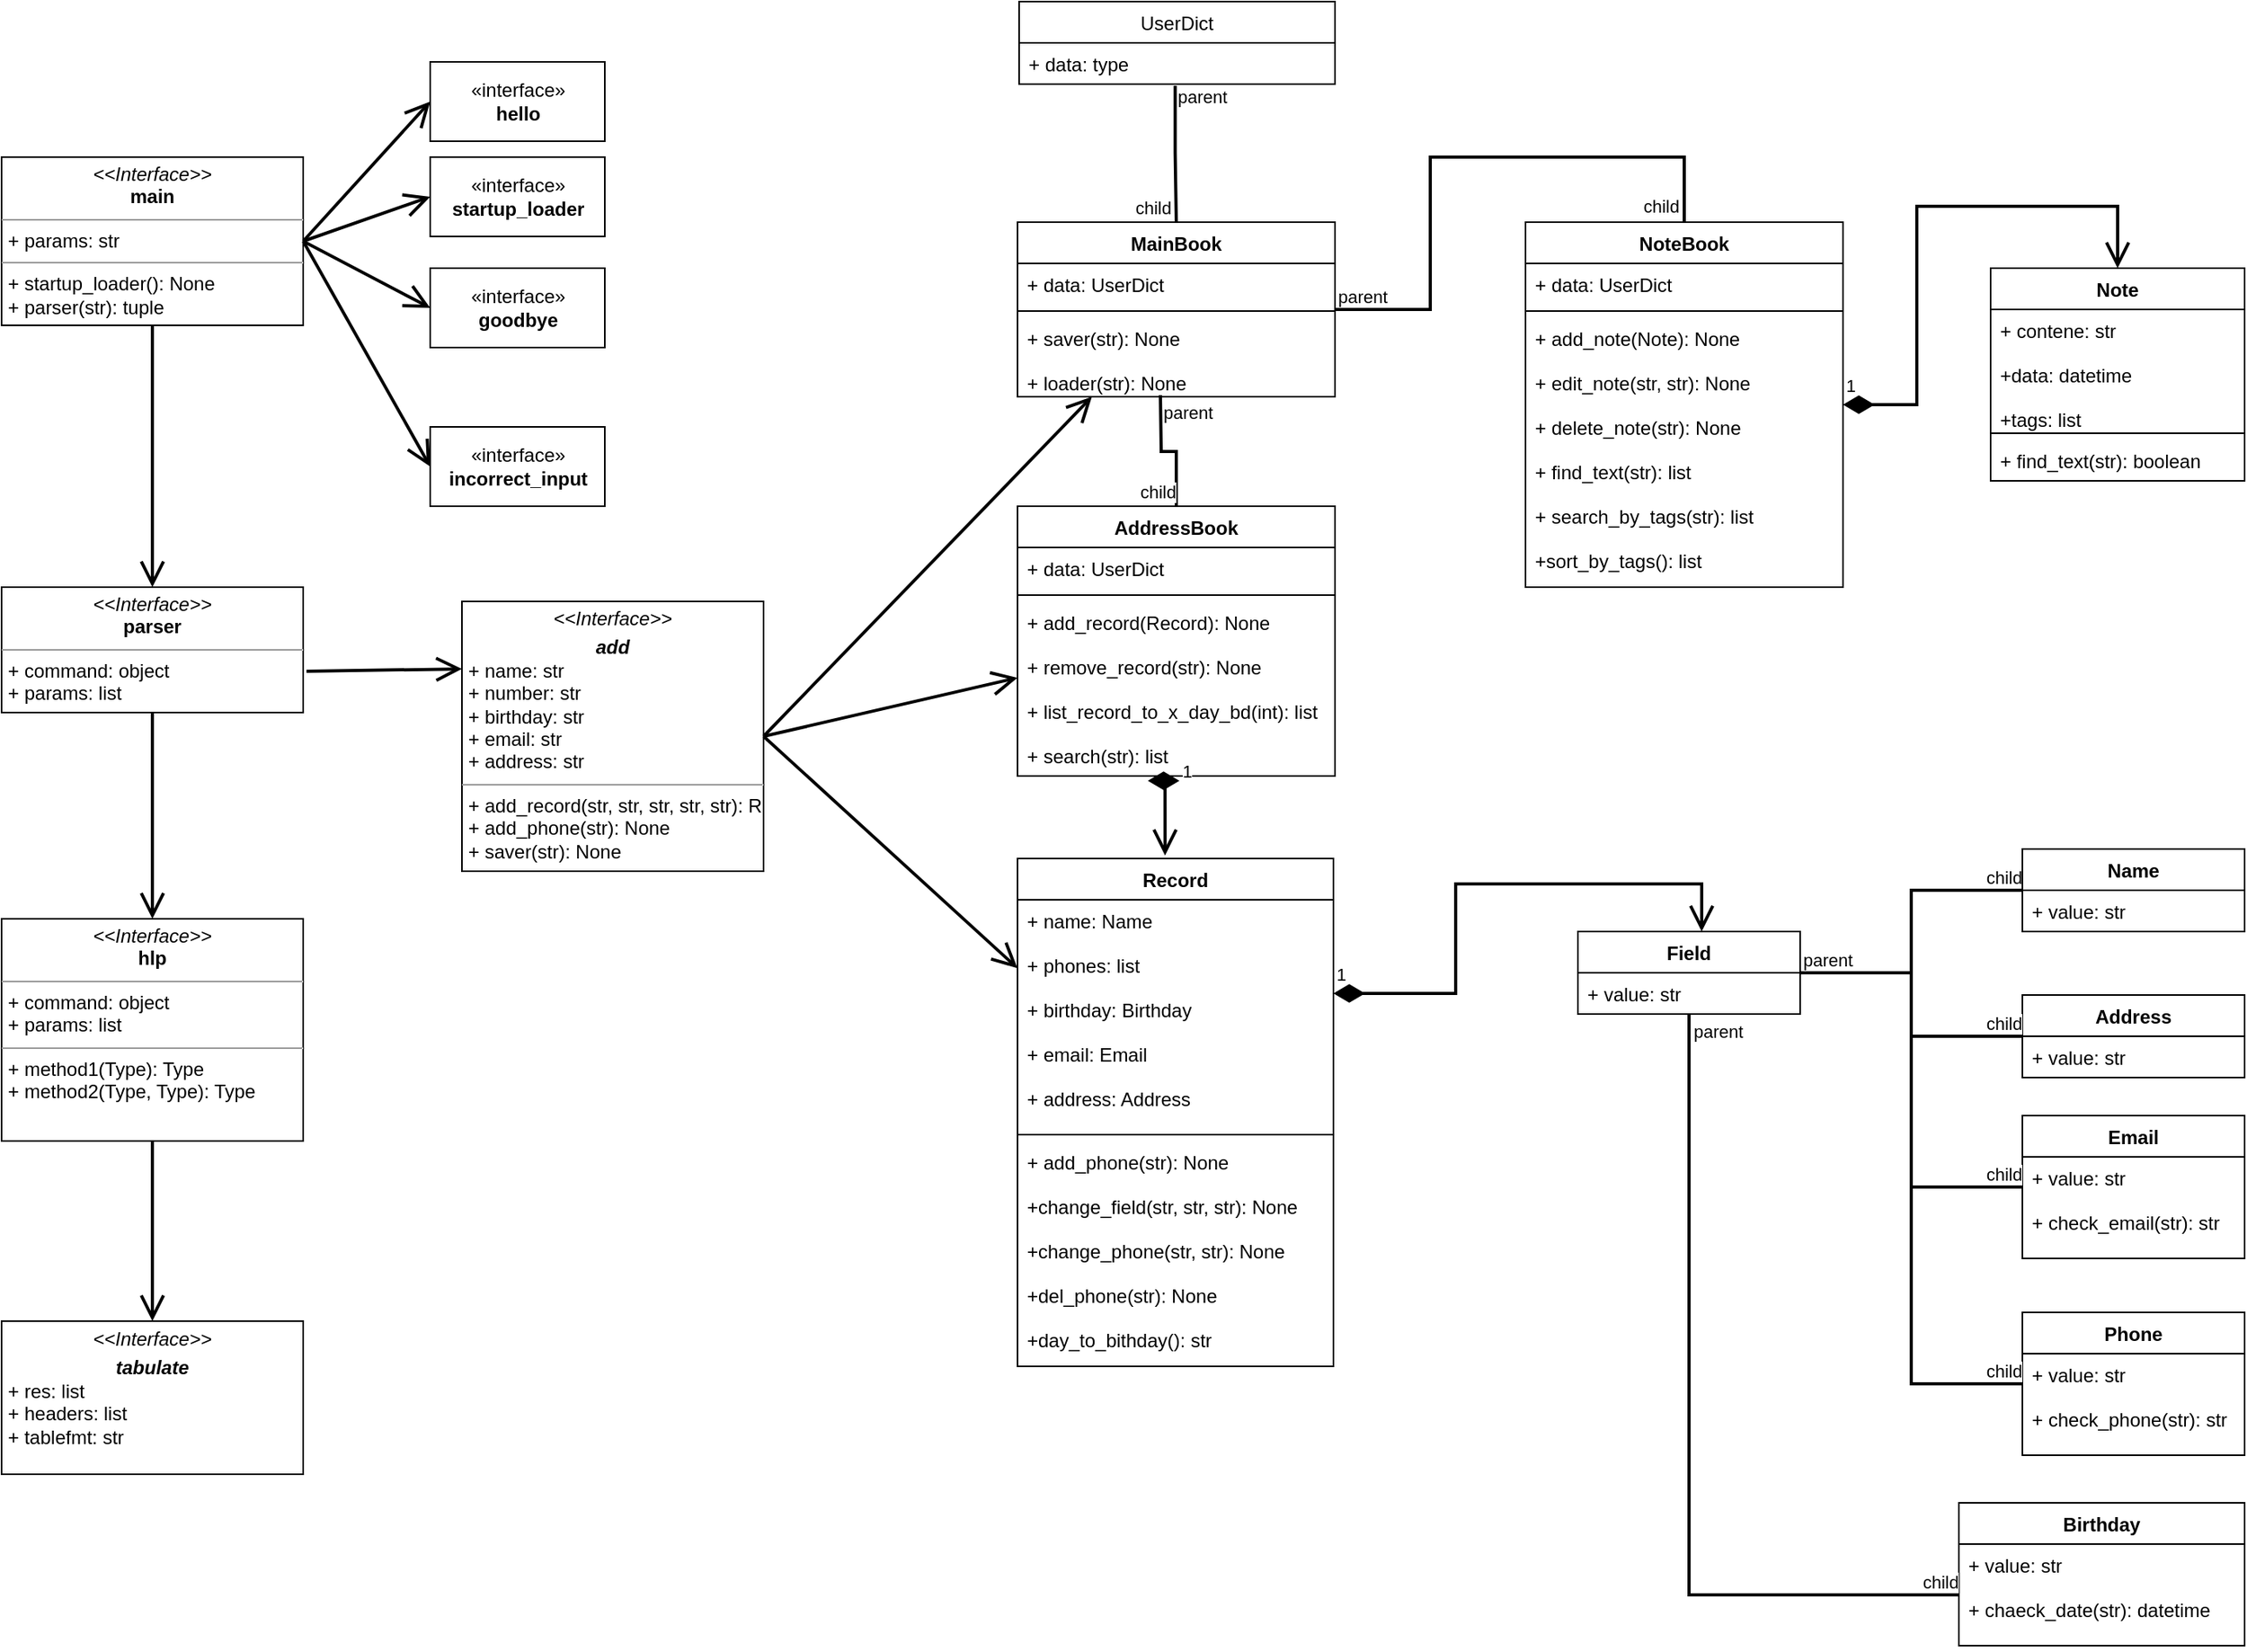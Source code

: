 <mxfile version="20.8.3" type="github">
  <diagram name="Page-1" id="c4acf3e9-155e-7222-9cf6-157b1a14988f">
    <mxGraphModel dx="987" dy="1135" grid="1" gridSize="10" guides="1" tooltips="1" connect="1" arrows="1" fold="1" page="1" pageScale="1" pageWidth="850" pageHeight="1100" background="none" math="0" shadow="0">
      <root>
        <mxCell id="0" />
        <mxCell id="1" parent="0" />
        <mxCell id="J_gRxVzlhQodG9-CdOTS-16" value="AddressBook" style="swimlane;fontStyle=1;align=center;verticalAlign=top;childLayout=stackLayout;horizontal=1;startSize=26;horizontalStack=0;resizeParent=1;resizeParentMax=0;resizeLast=0;collapsible=1;marginBottom=0;" vertex="1" parent="1">
          <mxGeometry x="880" y="420" width="200" height="170" as="geometry" />
        </mxCell>
        <mxCell id="J_gRxVzlhQodG9-CdOTS-17" value="+ data: UserDict" style="text;strokeColor=none;fillColor=none;align=left;verticalAlign=top;spacingLeft=4;spacingRight=4;overflow=hidden;rotatable=0;points=[[0,0.5],[1,0.5]];portConstraint=eastwest;" vertex="1" parent="J_gRxVzlhQodG9-CdOTS-16">
          <mxGeometry y="26" width="200" height="26" as="geometry" />
        </mxCell>
        <mxCell id="J_gRxVzlhQodG9-CdOTS-18" value="" style="line;strokeWidth=1;fillColor=none;align=left;verticalAlign=middle;spacingTop=-1;spacingLeft=3;spacingRight=3;rotatable=0;labelPosition=right;points=[];portConstraint=eastwest;strokeColor=inherit;" vertex="1" parent="J_gRxVzlhQodG9-CdOTS-16">
          <mxGeometry y="52" width="200" height="8" as="geometry" />
        </mxCell>
        <mxCell id="J_gRxVzlhQodG9-CdOTS-19" value="+ add_record(Record): None&#xa;&#xa;+ remove_record(str): None&#xa;&#xa;+ list_record_to_x_day_bd(int): list&#xa;&#xa;+ search(str): list" style="text;strokeColor=none;fillColor=none;align=left;verticalAlign=top;spacingLeft=4;spacingRight=4;overflow=hidden;rotatable=0;points=[[0,0.5],[1,0.5]];portConstraint=eastwest;" vertex="1" parent="J_gRxVzlhQodG9-CdOTS-16">
          <mxGeometry y="60" width="200" height="110" as="geometry" />
        </mxCell>
        <mxCell id="J_gRxVzlhQodG9-CdOTS-20" value="MainBook" style="swimlane;fontStyle=1;align=center;verticalAlign=top;childLayout=stackLayout;horizontal=1;startSize=26;horizontalStack=0;resizeParent=1;resizeParentMax=0;resizeLast=0;collapsible=1;marginBottom=0;" vertex="1" parent="1">
          <mxGeometry x="880" y="241" width="200" height="110" as="geometry" />
        </mxCell>
        <mxCell id="J_gRxVzlhQodG9-CdOTS-21" value="+ data: UserDict" style="text;strokeColor=none;fillColor=none;align=left;verticalAlign=top;spacingLeft=4;spacingRight=4;overflow=hidden;rotatable=0;points=[[0,0.5],[1,0.5]];portConstraint=eastwest;" vertex="1" parent="J_gRxVzlhQodG9-CdOTS-20">
          <mxGeometry y="26" width="200" height="26" as="geometry" />
        </mxCell>
        <mxCell id="J_gRxVzlhQodG9-CdOTS-22" value="" style="line;strokeWidth=1;fillColor=none;align=left;verticalAlign=middle;spacingTop=-1;spacingLeft=3;spacingRight=3;rotatable=0;labelPosition=right;points=[];portConstraint=eastwest;strokeColor=inherit;" vertex="1" parent="J_gRxVzlhQodG9-CdOTS-20">
          <mxGeometry y="52" width="200" height="8" as="geometry" />
        </mxCell>
        <mxCell id="J_gRxVzlhQodG9-CdOTS-23" value="+ saver(str): None&#xa;&#xa;+ loader(str): None" style="text;strokeColor=none;fillColor=none;align=left;verticalAlign=top;spacingLeft=4;spacingRight=4;overflow=hidden;rotatable=0;points=[[0,0.5],[1,0.5]];portConstraint=eastwest;" vertex="1" parent="J_gRxVzlhQodG9-CdOTS-20">
          <mxGeometry y="60" width="200" height="50" as="geometry" />
        </mxCell>
        <mxCell id="J_gRxVzlhQodG9-CdOTS-90" value="" style="endArrow=none;html=1;edgeStyle=orthogonalEdgeStyle;rounded=0;strokeWidth=2;" edge="1" parent="J_gRxVzlhQodG9-CdOTS-20" target="J_gRxVzlhQodG9-CdOTS-16">
          <mxGeometry relative="1" as="geometry">
            <mxPoint x="90" y="109" as="sourcePoint" />
            <mxPoint x="250" y="109" as="targetPoint" />
          </mxGeometry>
        </mxCell>
        <mxCell id="J_gRxVzlhQodG9-CdOTS-91" value="parent" style="edgeLabel;resizable=0;html=1;align=left;verticalAlign=bottom;strokeColor=default;" connectable="0" vertex="1" parent="J_gRxVzlhQodG9-CdOTS-90">
          <mxGeometry x="-1" relative="1" as="geometry">
            <mxPoint y="19" as="offset" />
          </mxGeometry>
        </mxCell>
        <mxCell id="J_gRxVzlhQodG9-CdOTS-92" value="child" style="edgeLabel;resizable=0;html=1;align=right;verticalAlign=bottom;strokeColor=default;" connectable="0" vertex="1" parent="J_gRxVzlhQodG9-CdOTS-90">
          <mxGeometry x="1" relative="1" as="geometry" />
        </mxCell>
        <mxCell id="J_gRxVzlhQodG9-CdOTS-24" value="UserDict" style="swimlane;fontStyle=0;childLayout=stackLayout;horizontal=1;startSize=26;fillColor=none;horizontalStack=0;resizeParent=1;resizeParentMax=0;resizeLast=0;collapsible=1;marginBottom=0;" vertex="1" parent="1">
          <mxGeometry x="881" y="102" width="199" height="52" as="geometry" />
        </mxCell>
        <mxCell id="J_gRxVzlhQodG9-CdOTS-25" value="+ data: type" style="text;strokeColor=none;fillColor=none;align=left;verticalAlign=top;spacingLeft=4;spacingRight=4;overflow=hidden;rotatable=0;points=[[0,0.5],[1,0.5]];portConstraint=eastwest;" vertex="1" parent="J_gRxVzlhQodG9-CdOTS-24">
          <mxGeometry y="26" width="199" height="26" as="geometry" />
        </mxCell>
        <mxCell id="J_gRxVzlhQodG9-CdOTS-31" value="" style="endArrow=none;html=1;edgeStyle=orthogonalEdgeStyle;rounded=0;strokeWidth=2;exitX=0.494;exitY=1.038;exitDx=0;exitDy=0;exitPerimeter=0;" edge="1" parent="1" source="J_gRxVzlhQodG9-CdOTS-25" target="J_gRxVzlhQodG9-CdOTS-20">
          <mxGeometry relative="1" as="geometry">
            <mxPoint x="890" y="200" as="sourcePoint" />
            <mxPoint x="1050" y="200" as="targetPoint" />
          </mxGeometry>
        </mxCell>
        <mxCell id="J_gRxVzlhQodG9-CdOTS-32" value="parent" style="edgeLabel;resizable=0;html=1;align=left;verticalAlign=bottom;" connectable="0" vertex="1" parent="J_gRxVzlhQodG9-CdOTS-31">
          <mxGeometry x="-1" relative="1" as="geometry">
            <mxPoint y="16" as="offset" />
          </mxGeometry>
        </mxCell>
        <mxCell id="J_gRxVzlhQodG9-CdOTS-33" value="child" style="edgeLabel;resizable=0;html=1;align=right;verticalAlign=bottom;" connectable="0" vertex="1" parent="J_gRxVzlhQodG9-CdOTS-31">
          <mxGeometry x="1" relative="1" as="geometry">
            <mxPoint x="-3" as="offset" />
          </mxGeometry>
        </mxCell>
        <mxCell id="J_gRxVzlhQodG9-CdOTS-35" value="Field" style="swimlane;fontStyle=1;childLayout=stackLayout;horizontal=1;startSize=26;fillColor=none;horizontalStack=0;resizeParent=1;resizeParentMax=0;resizeLast=0;collapsible=1;marginBottom=0;strokeColor=default;" vertex="1" parent="1">
          <mxGeometry x="1233" y="688" width="140" height="52" as="geometry" />
        </mxCell>
        <mxCell id="J_gRxVzlhQodG9-CdOTS-36" value="+ value: str" style="text;strokeColor=none;fillColor=none;align=left;verticalAlign=top;spacingLeft=4;spacingRight=4;overflow=hidden;rotatable=0;points=[[0,0.5],[1,0.5]];portConstraint=eastwest;" vertex="1" parent="J_gRxVzlhQodG9-CdOTS-35">
          <mxGeometry y="26" width="140" height="26" as="geometry" />
        </mxCell>
        <mxCell id="J_gRxVzlhQodG9-CdOTS-39" value="Record" style="swimlane;fontStyle=1;align=center;verticalAlign=top;childLayout=stackLayout;horizontal=1;startSize=26;horizontalStack=0;resizeParent=1;resizeParentMax=0;resizeLast=0;collapsible=1;marginBottom=0;strokeColor=default;" vertex="1" parent="1">
          <mxGeometry x="880" y="642" width="199" height="320" as="geometry" />
        </mxCell>
        <mxCell id="J_gRxVzlhQodG9-CdOTS-40" value="+ name: Name&#xa;&#xa;+ phones: list&#xa;&#xa;+ birthday: Birthday&#xa;&#xa;+ email: Email&#xa;&#xa;+ address: Address" style="text;strokeColor=none;fillColor=none;align=left;verticalAlign=top;spacingLeft=4;spacingRight=4;overflow=hidden;rotatable=0;points=[[0,0.5],[1,0.5]];portConstraint=eastwest;" vertex="1" parent="J_gRxVzlhQodG9-CdOTS-39">
          <mxGeometry y="26" width="199" height="144" as="geometry" />
        </mxCell>
        <mxCell id="J_gRxVzlhQodG9-CdOTS-41" value="" style="line;strokeWidth=1;fillColor=none;align=left;verticalAlign=middle;spacingTop=-1;spacingLeft=3;spacingRight=3;rotatable=0;labelPosition=right;points=[];portConstraint=eastwest;strokeColor=inherit;" vertex="1" parent="J_gRxVzlhQodG9-CdOTS-39">
          <mxGeometry y="170" width="199" height="8" as="geometry" />
        </mxCell>
        <mxCell id="J_gRxVzlhQodG9-CdOTS-42" value="+ add_phone(str): None&#xa;&#xa;+change_field(str, str, str): None&#xa;&#xa;+change_phone(str, str): None&#xa;&#xa;+del_phone(str): None&#xa;&#xa;+day_to_bithday(): str" style="text;strokeColor=none;fillColor=none;align=left;verticalAlign=top;spacingLeft=4;spacingRight=4;overflow=hidden;rotatable=0;points=[[0,0.5],[1,0.5]];portConstraint=eastwest;" vertex="1" parent="J_gRxVzlhQodG9-CdOTS-39">
          <mxGeometry y="178" width="199" height="142" as="geometry" />
        </mxCell>
        <mxCell id="J_gRxVzlhQodG9-CdOTS-47" value="Phone" style="swimlane;fontStyle=1;childLayout=stackLayout;horizontal=1;startSize=26;fillColor=none;horizontalStack=0;resizeParent=1;resizeParentMax=0;resizeLast=0;collapsible=1;marginBottom=0;strokeColor=default;" vertex="1" parent="1">
          <mxGeometry x="1513" y="928" width="140" height="90" as="geometry" />
        </mxCell>
        <mxCell id="J_gRxVzlhQodG9-CdOTS-48" value="+ value: str&#xa;&#xa;+ check_phone(str): str" style="text;strokeColor=none;fillColor=none;align=left;verticalAlign=top;spacingLeft=4;spacingRight=4;overflow=hidden;rotatable=0;points=[[0,0.5],[1,0.5]];portConstraint=eastwest;" vertex="1" parent="J_gRxVzlhQodG9-CdOTS-47">
          <mxGeometry y="26" width="140" height="64" as="geometry" />
        </mxCell>
        <mxCell id="J_gRxVzlhQodG9-CdOTS-49" value="Birthday" style="swimlane;fontStyle=1;childLayout=stackLayout;horizontal=1;startSize=26;fillColor=none;horizontalStack=0;resizeParent=1;resizeParentMax=0;resizeLast=0;collapsible=1;marginBottom=0;strokeColor=default;" vertex="1" parent="1">
          <mxGeometry x="1473" y="1048" width="180" height="90" as="geometry" />
        </mxCell>
        <mxCell id="J_gRxVzlhQodG9-CdOTS-50" value="+ value: str&#xa;&#xa;+ chaeck_date(str): datetime" style="text;strokeColor=none;fillColor=none;align=left;verticalAlign=top;spacingLeft=4;spacingRight=4;overflow=hidden;rotatable=0;points=[[0,0.5],[1,0.5]];portConstraint=eastwest;" vertex="1" parent="J_gRxVzlhQodG9-CdOTS-49">
          <mxGeometry y="26" width="180" height="64" as="geometry" />
        </mxCell>
        <mxCell id="J_gRxVzlhQodG9-CdOTS-51" value="Email" style="swimlane;fontStyle=1;childLayout=stackLayout;horizontal=1;startSize=26;fillColor=none;horizontalStack=0;resizeParent=1;resizeParentMax=0;resizeLast=0;collapsible=1;marginBottom=0;strokeColor=default;" vertex="1" parent="1">
          <mxGeometry x="1513" y="804" width="140" height="90" as="geometry" />
        </mxCell>
        <mxCell id="J_gRxVzlhQodG9-CdOTS-52" value="+ value: str&#xa;&#xa;+ check_email(str): str" style="text;strokeColor=none;fillColor=none;align=left;verticalAlign=top;spacingLeft=4;spacingRight=4;overflow=hidden;rotatable=0;points=[[0,0.5],[1,0.5]];portConstraint=eastwest;" vertex="1" parent="J_gRxVzlhQodG9-CdOTS-51">
          <mxGeometry y="26" width="140" height="64" as="geometry" />
        </mxCell>
        <mxCell id="J_gRxVzlhQodG9-CdOTS-53" value="" style="endArrow=none;html=1;edgeStyle=orthogonalEdgeStyle;rounded=0;strokeWidth=2;" edge="1" parent="1" source="J_gRxVzlhQodG9-CdOTS-35" target="J_gRxVzlhQodG9-CdOTS-57">
          <mxGeometry relative="1" as="geometry">
            <mxPoint x="1303" y="598" as="sourcePoint" />
            <mxPoint x="1494" y="714" as="targetPoint" />
          </mxGeometry>
        </mxCell>
        <mxCell id="J_gRxVzlhQodG9-CdOTS-54" value="parent" style="edgeLabel;resizable=0;html=1;align=left;verticalAlign=bottom;strokeColor=default;" connectable="0" vertex="1" parent="J_gRxVzlhQodG9-CdOTS-53">
          <mxGeometry x="-1" relative="1" as="geometry" />
        </mxCell>
        <mxCell id="J_gRxVzlhQodG9-CdOTS-55" value="child" style="edgeLabel;resizable=0;html=1;align=right;verticalAlign=bottom;strokeColor=default;" connectable="0" vertex="1" parent="J_gRxVzlhQodG9-CdOTS-53">
          <mxGeometry x="1" relative="1" as="geometry" />
        </mxCell>
        <mxCell id="J_gRxVzlhQodG9-CdOTS-57" value="Name" style="swimlane;fontStyle=1;childLayout=stackLayout;horizontal=1;startSize=26;fillColor=none;horizontalStack=0;resizeParent=1;resizeParentMax=0;resizeLast=0;collapsible=1;marginBottom=0;strokeColor=default;" vertex="1" parent="1">
          <mxGeometry x="1513" y="636" width="140" height="52" as="geometry" />
        </mxCell>
        <mxCell id="J_gRxVzlhQodG9-CdOTS-58" value="+ value: str" style="text;strokeColor=none;fillColor=none;align=left;verticalAlign=top;spacingLeft=4;spacingRight=4;overflow=hidden;rotatable=0;points=[[0,0.5],[1,0.5]];portConstraint=eastwest;" vertex="1" parent="J_gRxVzlhQodG9-CdOTS-57">
          <mxGeometry y="26" width="140" height="26" as="geometry" />
        </mxCell>
        <mxCell id="J_gRxVzlhQodG9-CdOTS-59" value="Address" style="swimlane;fontStyle=1;childLayout=stackLayout;horizontal=1;startSize=26;fillColor=none;horizontalStack=0;resizeParent=1;resizeParentMax=0;resizeLast=0;collapsible=1;marginBottom=0;strokeColor=default;" vertex="1" parent="1">
          <mxGeometry x="1513" y="728" width="140" height="52" as="geometry" />
        </mxCell>
        <mxCell id="J_gRxVzlhQodG9-CdOTS-60" value="+ value: str" style="text;strokeColor=none;fillColor=none;align=left;verticalAlign=top;spacingLeft=4;spacingRight=4;overflow=hidden;rotatable=0;points=[[0,0.5],[1,0.5]];portConstraint=eastwest;" vertex="1" parent="J_gRxVzlhQodG9-CdOTS-59">
          <mxGeometry y="26" width="140" height="26" as="geometry" />
        </mxCell>
        <mxCell id="J_gRxVzlhQodG9-CdOTS-61" value="" style="endArrow=none;html=1;edgeStyle=orthogonalEdgeStyle;rounded=0;strokeWidth=2;" edge="1" parent="1" source="J_gRxVzlhQodG9-CdOTS-35" target="J_gRxVzlhQodG9-CdOTS-59">
          <mxGeometry relative="1" as="geometry">
            <mxPoint x="1303" y="808" as="sourcePoint" />
            <mxPoint x="1463" y="808" as="targetPoint" />
          </mxGeometry>
        </mxCell>
        <mxCell id="J_gRxVzlhQodG9-CdOTS-62" value="parent" style="edgeLabel;resizable=0;html=1;align=left;verticalAlign=bottom;strokeColor=default;" connectable="0" vertex="1" parent="J_gRxVzlhQodG9-CdOTS-61">
          <mxGeometry x="-1" relative="1" as="geometry" />
        </mxCell>
        <mxCell id="J_gRxVzlhQodG9-CdOTS-63" value="child" style="edgeLabel;resizable=0;html=1;align=right;verticalAlign=bottom;strokeColor=default;" connectable="0" vertex="1" parent="J_gRxVzlhQodG9-CdOTS-61">
          <mxGeometry x="1" relative="1" as="geometry" />
        </mxCell>
        <mxCell id="J_gRxVzlhQodG9-CdOTS-64" value="" style="endArrow=none;html=1;edgeStyle=orthogonalEdgeStyle;rounded=0;strokeWidth=2;" edge="1" parent="1" source="J_gRxVzlhQodG9-CdOTS-35" target="J_gRxVzlhQodG9-CdOTS-51">
          <mxGeometry relative="1" as="geometry">
            <mxPoint x="1333" y="828" as="sourcePoint" />
            <mxPoint x="1453" y="838" as="targetPoint" />
            <Array as="points">
              <mxPoint x="1443" y="714" />
              <mxPoint x="1443" y="849" />
            </Array>
          </mxGeometry>
        </mxCell>
        <mxCell id="J_gRxVzlhQodG9-CdOTS-65" value="parent" style="edgeLabel;resizable=0;html=1;align=left;verticalAlign=bottom;strokeColor=default;" connectable="0" vertex="1" parent="J_gRxVzlhQodG9-CdOTS-64">
          <mxGeometry x="-1" relative="1" as="geometry" />
        </mxCell>
        <mxCell id="J_gRxVzlhQodG9-CdOTS-66" value="child" style="edgeLabel;resizable=0;html=1;align=right;verticalAlign=bottom;strokeColor=default;" connectable="0" vertex="1" parent="J_gRxVzlhQodG9-CdOTS-64">
          <mxGeometry x="1" relative="1" as="geometry" />
        </mxCell>
        <mxCell id="J_gRxVzlhQodG9-CdOTS-67" value="" style="endArrow=none;html=1;edgeStyle=orthogonalEdgeStyle;rounded=0;strokeWidth=2;" edge="1" parent="1" target="J_gRxVzlhQodG9-CdOTS-47">
          <mxGeometry relative="1" as="geometry">
            <mxPoint x="1373" y="714" as="sourcePoint" />
            <mxPoint x="1393" y="878" as="targetPoint" />
            <Array as="points">
              <mxPoint x="1443" y="714" />
              <mxPoint x="1443" y="973" />
            </Array>
          </mxGeometry>
        </mxCell>
        <mxCell id="J_gRxVzlhQodG9-CdOTS-68" value="parent" style="edgeLabel;resizable=0;html=1;align=left;verticalAlign=bottom;strokeColor=default;" connectable="0" vertex="1" parent="J_gRxVzlhQodG9-CdOTS-67">
          <mxGeometry x="-1" relative="1" as="geometry" />
        </mxCell>
        <mxCell id="J_gRxVzlhQodG9-CdOTS-69" value="child" style="edgeLabel;resizable=0;html=1;align=right;verticalAlign=bottom;strokeColor=default;" connectable="0" vertex="1" parent="J_gRxVzlhQodG9-CdOTS-67">
          <mxGeometry x="1" relative="1" as="geometry" />
        </mxCell>
        <mxCell id="J_gRxVzlhQodG9-CdOTS-70" value="" style="endArrow=none;html=1;edgeStyle=orthogonalEdgeStyle;rounded=0;strokeWidth=2;" edge="1" parent="1" source="J_gRxVzlhQodG9-CdOTS-35" target="J_gRxVzlhQodG9-CdOTS-50">
          <mxGeometry relative="1" as="geometry">
            <mxPoint x="1163" y="1038" as="sourcePoint" />
            <mxPoint x="1323" y="1038" as="targetPoint" />
          </mxGeometry>
        </mxCell>
        <mxCell id="J_gRxVzlhQodG9-CdOTS-71" value="parent" style="edgeLabel;resizable=0;html=1;align=left;verticalAlign=bottom;strokeColor=default;" connectable="0" vertex="1" parent="J_gRxVzlhQodG9-CdOTS-70">
          <mxGeometry x="-1" relative="1" as="geometry">
            <mxPoint x="1" y="19" as="offset" />
          </mxGeometry>
        </mxCell>
        <mxCell id="J_gRxVzlhQodG9-CdOTS-72" value="child" style="edgeLabel;resizable=0;html=1;align=right;verticalAlign=bottom;strokeColor=default;" connectable="0" vertex="1" parent="J_gRxVzlhQodG9-CdOTS-70">
          <mxGeometry x="1" relative="1" as="geometry" />
        </mxCell>
        <mxCell id="J_gRxVzlhQodG9-CdOTS-76" value="1" style="endArrow=open;html=1;endSize=12;startArrow=diamondThin;startSize=14;startFill=1;edgeStyle=orthogonalEdgeStyle;align=left;verticalAlign=bottom;rounded=0;strokeWidth=2;exitX=0.51;exitY=1.027;exitDx=0;exitDy=0;exitPerimeter=0;entryX=0.467;entryY=-0.006;entryDx=0;entryDy=0;entryPerimeter=0;" edge="1" parent="1" source="J_gRxVzlhQodG9-CdOTS-19" target="J_gRxVzlhQodG9-CdOTS-39">
          <mxGeometry x="-1" y="3" relative="1" as="geometry">
            <mxPoint x="980" y="610" as="sourcePoint" />
            <mxPoint x="980" y="700" as="targetPoint" />
            <Array as="points">
              <mxPoint x="973" y="593" />
            </Array>
          </mxGeometry>
        </mxCell>
        <mxCell id="J_gRxVzlhQodG9-CdOTS-77" value="1" style="endArrow=open;html=1;endSize=12;startArrow=diamondThin;startSize=14;startFill=1;edgeStyle=orthogonalEdgeStyle;align=left;verticalAlign=bottom;rounded=0;strokeWidth=2;exitX=1;exitY=0.41;exitDx=0;exitDy=0;exitPerimeter=0;entryX=0.557;entryY=0;entryDx=0;entryDy=0;entryPerimeter=0;" edge="1" parent="1" source="J_gRxVzlhQodG9-CdOTS-40" target="J_gRxVzlhQodG9-CdOTS-35">
          <mxGeometry x="-1" y="3" relative="1" as="geometry">
            <mxPoint x="1180" y="530" as="sourcePoint" />
            <mxPoint x="1340" y="530" as="targetPoint" />
          </mxGeometry>
        </mxCell>
        <mxCell id="J_gRxVzlhQodG9-CdOTS-78" value="NoteBook" style="swimlane;fontStyle=1;align=center;verticalAlign=top;childLayout=stackLayout;horizontal=1;startSize=26;horizontalStack=0;resizeParent=1;resizeParentMax=0;resizeLast=0;collapsible=1;marginBottom=0;" vertex="1" parent="1">
          <mxGeometry x="1200" y="241" width="200" height="230" as="geometry" />
        </mxCell>
        <mxCell id="J_gRxVzlhQodG9-CdOTS-79" value="+ data: UserDict" style="text;strokeColor=none;fillColor=none;align=left;verticalAlign=top;spacingLeft=4;spacingRight=4;overflow=hidden;rotatable=0;points=[[0,0.5],[1,0.5]];portConstraint=eastwest;" vertex="1" parent="J_gRxVzlhQodG9-CdOTS-78">
          <mxGeometry y="26" width="200" height="26" as="geometry" />
        </mxCell>
        <mxCell id="J_gRxVzlhQodG9-CdOTS-80" value="" style="line;strokeWidth=1;fillColor=none;align=left;verticalAlign=middle;spacingTop=-1;spacingLeft=3;spacingRight=3;rotatable=0;labelPosition=right;points=[];portConstraint=eastwest;strokeColor=inherit;" vertex="1" parent="J_gRxVzlhQodG9-CdOTS-78">
          <mxGeometry y="52" width="200" height="8" as="geometry" />
        </mxCell>
        <mxCell id="J_gRxVzlhQodG9-CdOTS-81" value="+ add_note(Note): None&#xa;&#xa;+ edit_note(str, str): None&#xa;&#xa;+ delete_note(str): None&#xa;&#xa;+ find_text(str): list&#xa;&#xa;+ search_by_tags(str): list&#xa;&#xa;+sort_by_tags(): list" style="text;strokeColor=none;fillColor=none;align=left;verticalAlign=top;spacingLeft=4;spacingRight=4;overflow=hidden;rotatable=0;points=[[0,0.5],[1,0.5]];portConstraint=eastwest;" vertex="1" parent="J_gRxVzlhQodG9-CdOTS-78">
          <mxGeometry y="60" width="200" height="170" as="geometry" />
        </mxCell>
        <mxCell id="J_gRxVzlhQodG9-CdOTS-82" value="" style="endArrow=none;html=1;edgeStyle=orthogonalEdgeStyle;rounded=0;strokeWidth=2;entryX=0.5;entryY=0;entryDx=0;entryDy=0;" edge="1" parent="1" source="J_gRxVzlhQodG9-CdOTS-20" target="J_gRxVzlhQodG9-CdOTS-78">
          <mxGeometry relative="1" as="geometry">
            <mxPoint x="1200" y="160" as="sourcePoint" />
            <mxPoint x="1360" y="160" as="targetPoint" />
            <Array as="points">
              <mxPoint x="1140" y="296" />
              <mxPoint x="1140" y="200" />
              <mxPoint x="1300" y="200" />
            </Array>
          </mxGeometry>
        </mxCell>
        <mxCell id="J_gRxVzlhQodG9-CdOTS-83" value="parent" style="edgeLabel;resizable=0;html=1;align=left;verticalAlign=bottom;strokeColor=default;" connectable="0" vertex="1" parent="J_gRxVzlhQodG9-CdOTS-82">
          <mxGeometry x="-1" relative="1" as="geometry" />
        </mxCell>
        <mxCell id="J_gRxVzlhQodG9-CdOTS-84" value="child" style="edgeLabel;resizable=0;html=1;align=right;verticalAlign=bottom;strokeColor=default;" connectable="0" vertex="1" parent="J_gRxVzlhQodG9-CdOTS-82">
          <mxGeometry x="1" relative="1" as="geometry">
            <mxPoint x="-3" y="-2" as="offset" />
          </mxGeometry>
        </mxCell>
        <mxCell id="J_gRxVzlhQodG9-CdOTS-85" value="Note" style="swimlane;fontStyle=1;align=center;verticalAlign=top;childLayout=stackLayout;horizontal=1;startSize=26;horizontalStack=0;resizeParent=1;resizeParentMax=0;resizeLast=0;collapsible=1;marginBottom=0;strokeColor=default;" vertex="1" parent="1">
          <mxGeometry x="1493" y="270" width="160" height="134" as="geometry" />
        </mxCell>
        <mxCell id="J_gRxVzlhQodG9-CdOTS-86" value="+ contene: str&#xa;&#xa;+data: datetime&#xa;&#xa;+tags: list" style="text;strokeColor=none;fillColor=none;align=left;verticalAlign=top;spacingLeft=4;spacingRight=4;overflow=hidden;rotatable=0;points=[[0,0.5],[1,0.5]];portConstraint=eastwest;" vertex="1" parent="J_gRxVzlhQodG9-CdOTS-85">
          <mxGeometry y="26" width="160" height="74" as="geometry" />
        </mxCell>
        <mxCell id="J_gRxVzlhQodG9-CdOTS-87" value="" style="line;strokeWidth=1;fillColor=none;align=left;verticalAlign=middle;spacingTop=-1;spacingLeft=3;spacingRight=3;rotatable=0;labelPosition=right;points=[];portConstraint=eastwest;strokeColor=inherit;" vertex="1" parent="J_gRxVzlhQodG9-CdOTS-85">
          <mxGeometry y="100" width="160" height="8" as="geometry" />
        </mxCell>
        <mxCell id="J_gRxVzlhQodG9-CdOTS-88" value="+ find_text(str): boolean" style="text;strokeColor=none;fillColor=none;align=left;verticalAlign=top;spacingLeft=4;spacingRight=4;overflow=hidden;rotatable=0;points=[[0,0.5],[1,0.5]];portConstraint=eastwest;" vertex="1" parent="J_gRxVzlhQodG9-CdOTS-85">
          <mxGeometry y="108" width="160" height="26" as="geometry" />
        </mxCell>
        <mxCell id="J_gRxVzlhQodG9-CdOTS-89" value="1" style="endArrow=open;html=1;endSize=12;startArrow=diamondThin;startSize=14;startFill=1;edgeStyle=orthogonalEdgeStyle;align=left;verticalAlign=bottom;rounded=0;strokeWidth=2;entryX=0.5;entryY=0;entryDx=0;entryDy=0;" edge="1" parent="1" source="J_gRxVzlhQodG9-CdOTS-78" target="J_gRxVzlhQodG9-CdOTS-85">
          <mxGeometry x="-1" y="3" relative="1" as="geometry">
            <mxPoint x="1350" y="410" as="sourcePoint" />
            <mxPoint x="1510" y="410" as="targetPoint" />
          </mxGeometry>
        </mxCell>
        <mxCell id="J_gRxVzlhQodG9-CdOTS-93" value="&lt;p style=&quot;margin:0px;margin-top:4px;text-align:center;&quot;&gt;&lt;i&gt;&amp;lt;&amp;lt;Interface&amp;gt;&amp;gt;&lt;/i&gt;&lt;br&gt;&lt;b&gt;main&lt;/b&gt;&lt;/p&gt;&lt;hr size=&quot;1&quot;&gt;&lt;p style=&quot;margin:0px;margin-left:4px;&quot;&gt;+ params: str&lt;br&gt;&lt;/p&gt;&lt;hr size=&quot;1&quot;&gt;&lt;p style=&quot;margin:0px;margin-left:4px;&quot;&gt;+ startup_loader(): None&lt;br&gt;+ parser(str): tuple&lt;/p&gt;" style="verticalAlign=top;align=left;overflow=fill;fontSize=12;fontFamily=Helvetica;html=1;strokeColor=default;" vertex="1" parent="1">
          <mxGeometry x="240" y="200" width="190" height="106" as="geometry" />
        </mxCell>
        <mxCell id="J_gRxVzlhQodG9-CdOTS-94" value="«interface»&lt;br&gt;&lt;b&gt;startup_loader&lt;/b&gt;" style="html=1;strokeColor=default;" vertex="1" parent="1">
          <mxGeometry x="510" y="200" width="110" height="50" as="geometry" />
        </mxCell>
        <mxCell id="J_gRxVzlhQodG9-CdOTS-95" value="«interface»&lt;br&gt;&lt;b&gt;hello&lt;/b&gt;" style="html=1;strokeColor=default;" vertex="1" parent="1">
          <mxGeometry x="510" y="140" width="110" height="50" as="geometry" />
        </mxCell>
        <mxCell id="J_gRxVzlhQodG9-CdOTS-96" value="«interface»&lt;br&gt;&lt;b&gt;incorrect_input&lt;/b&gt;" style="html=1;strokeColor=default;" vertex="1" parent="1">
          <mxGeometry x="510" y="370" width="110" height="50" as="geometry" />
        </mxCell>
        <mxCell id="J_gRxVzlhQodG9-CdOTS-97" value="&lt;p style=&quot;margin:0px;margin-top:4px;text-align:center;&quot;&gt;&lt;i&gt;&amp;lt;&amp;lt;Interface&amp;gt;&amp;gt;&lt;/i&gt;&lt;br&gt;&lt;b&gt;parser&lt;/b&gt;&lt;/p&gt;&lt;hr size=&quot;1&quot;&gt;&lt;p style=&quot;margin:0px;margin-left:4px;&quot;&gt;+ command: object&lt;br&gt;+ params: list&lt;/p&gt;&lt;hr size=&quot;1&quot;&gt;&lt;p style=&quot;margin:0px;margin-left:4px;&quot;&gt;&lt;br&gt;&lt;/p&gt;" style="verticalAlign=top;align=left;overflow=fill;fontSize=12;fontFamily=Helvetica;html=1;strokeColor=default;" vertex="1" parent="1">
          <mxGeometry x="240" y="471" width="190" height="79" as="geometry" />
        </mxCell>
        <mxCell id="J_gRxVzlhQodG9-CdOTS-99" value="" style="endArrow=open;endFill=1;endSize=12;html=1;rounded=0;strokeWidth=2;exitX=1;exitY=0.5;exitDx=0;exitDy=0;entryX=0;entryY=0.5;entryDx=0;entryDy=0;" edge="1" parent="1" source="J_gRxVzlhQodG9-CdOTS-93" target="J_gRxVzlhQodG9-CdOTS-94">
          <mxGeometry width="160" relative="1" as="geometry">
            <mxPoint x="610" y="630" as="sourcePoint" />
            <mxPoint x="770" y="630" as="targetPoint" />
          </mxGeometry>
        </mxCell>
        <mxCell id="J_gRxVzlhQodG9-CdOTS-100" value="" style="endArrow=open;endFill=1;endSize=12;html=1;rounded=0;strokeWidth=2;exitX=1;exitY=0.5;exitDx=0;exitDy=0;entryX=0;entryY=0.5;entryDx=0;entryDy=0;" edge="1" parent="1" source="J_gRxVzlhQodG9-CdOTS-93" target="J_gRxVzlhQodG9-CdOTS-95">
          <mxGeometry width="160" relative="1" as="geometry">
            <mxPoint x="440" y="263" as="sourcePoint" />
            <mxPoint x="520" y="235" as="targetPoint" />
          </mxGeometry>
        </mxCell>
        <mxCell id="J_gRxVzlhQodG9-CdOTS-101" value="" style="endArrow=open;endFill=1;endSize=12;html=1;rounded=0;strokeWidth=2;exitX=1;exitY=0.5;exitDx=0;exitDy=0;entryX=0;entryY=0.5;entryDx=0;entryDy=0;" edge="1" parent="1" source="J_gRxVzlhQodG9-CdOTS-93" target="J_gRxVzlhQodG9-CdOTS-96">
          <mxGeometry width="160" relative="1" as="geometry">
            <mxPoint x="450" y="273" as="sourcePoint" />
            <mxPoint x="530" y="245" as="targetPoint" />
          </mxGeometry>
        </mxCell>
        <mxCell id="J_gRxVzlhQodG9-CdOTS-102" value="" style="endArrow=open;endFill=1;endSize=12;html=1;rounded=0;strokeWidth=2;exitX=0.5;exitY=1;exitDx=0;exitDy=0;entryX=0.5;entryY=0;entryDx=0;entryDy=0;" edge="1" parent="1" source="J_gRxVzlhQodG9-CdOTS-93" target="J_gRxVzlhQodG9-CdOTS-97">
          <mxGeometry width="160" relative="1" as="geometry">
            <mxPoint x="500" y="510" as="sourcePoint" />
            <mxPoint x="580" y="652" as="targetPoint" />
          </mxGeometry>
        </mxCell>
        <mxCell id="J_gRxVzlhQodG9-CdOTS-103" value="&lt;p style=&quot;margin:0px;margin-top:4px;text-align:center;&quot;&gt;&lt;i&gt;&amp;lt;&amp;lt;Interface&amp;gt;&amp;gt;&lt;/i&gt;&lt;br&gt;&lt;b&gt;hlp&lt;/b&gt;&lt;/p&gt;&lt;hr size=&quot;1&quot;&gt;&lt;p style=&quot;margin:0px;margin-left:4px;&quot;&gt;+ command: object&lt;br&gt;+ params: list&lt;/p&gt;&lt;hr size=&quot;1&quot;&gt;&lt;p style=&quot;margin:0px;margin-left:4px;&quot;&gt;+ method1(Type): Type&lt;br&gt;+ method2(Type, Type): Type&lt;/p&gt;" style="verticalAlign=top;align=left;overflow=fill;fontSize=12;fontFamily=Helvetica;html=1;strokeColor=default;" vertex="1" parent="1">
          <mxGeometry x="240" y="680" width="190" height="140" as="geometry" />
        </mxCell>
        <mxCell id="J_gRxVzlhQodG9-CdOTS-104" value="&lt;p style=&quot;margin:0px;margin-top:4px;text-align:center;&quot;&gt;&lt;i&gt;&amp;lt;&amp;lt;Interface&amp;gt;&amp;gt;&lt;/i&gt;&lt;/p&gt;&lt;p style=&quot;margin:0px;margin-top:4px;text-align:center;&quot;&gt;&lt;i&gt;&lt;b&gt;tabulate&lt;/b&gt;&lt;/i&gt;&lt;br&gt;&lt;/p&gt;&lt;p style=&quot;margin:0px;margin-left:4px;&quot;&gt;+ res: list&lt;br&gt;+ headers: list&lt;/p&gt;&lt;p style=&quot;margin:0px;margin-left:4px;&quot;&gt;+&amp;nbsp;tablefmt: str&lt;/p&gt;" style="verticalAlign=top;align=left;overflow=fill;fontSize=12;fontFamily=Helvetica;html=1;strokeColor=default;" vertex="1" parent="1">
          <mxGeometry x="240" y="933.5" width="190" height="96.5" as="geometry" />
        </mxCell>
        <mxCell id="J_gRxVzlhQodG9-CdOTS-105" value="" style="endArrow=open;endFill=1;endSize=12;html=1;rounded=0;strokeWidth=2;exitX=0.5;exitY=1;exitDx=0;exitDy=0;entryX=0.5;entryY=0;entryDx=0;entryDy=0;" edge="1" parent="1" source="J_gRxVzlhQodG9-CdOTS-97" target="J_gRxVzlhQodG9-CdOTS-103">
          <mxGeometry width="160" relative="1" as="geometry">
            <mxPoint x="500" y="615" as="sourcePoint" />
            <mxPoint x="500" y="780" as="targetPoint" />
          </mxGeometry>
        </mxCell>
        <mxCell id="J_gRxVzlhQodG9-CdOTS-106" value="" style="endArrow=open;endFill=1;endSize=12;html=1;rounded=0;strokeWidth=2;exitX=0.5;exitY=1;exitDx=0;exitDy=0;entryX=0.5;entryY=0;entryDx=0;entryDy=0;" edge="1" parent="1" source="J_gRxVzlhQodG9-CdOTS-103" target="J_gRxVzlhQodG9-CdOTS-104">
          <mxGeometry width="160" relative="1" as="geometry">
            <mxPoint x="530" y="710" as="sourcePoint" />
            <mxPoint x="530" y="840" as="targetPoint" />
          </mxGeometry>
        </mxCell>
        <mxCell id="J_gRxVzlhQodG9-CdOTS-107" value="«interface»&lt;br&gt;&lt;b&gt;goodbye&lt;/b&gt;" style="html=1;strokeColor=default;" vertex="1" parent="1">
          <mxGeometry x="510" y="270" width="110" height="50" as="geometry" />
        </mxCell>
        <mxCell id="J_gRxVzlhQodG9-CdOTS-108" value="" style="endArrow=open;endFill=1;endSize=12;html=1;rounded=0;strokeWidth=2;exitX=1;exitY=0.5;exitDx=0;exitDy=0;entryX=0;entryY=0.5;entryDx=0;entryDy=0;" edge="1" parent="1" source="J_gRxVzlhQodG9-CdOTS-93" target="J_gRxVzlhQodG9-CdOTS-107">
          <mxGeometry width="160" relative="1" as="geometry">
            <mxPoint x="430" y="253" as="sourcePoint" />
            <mxPoint x="510" y="165" as="targetPoint" />
            <Array as="points" />
          </mxGeometry>
        </mxCell>
        <mxCell id="J_gRxVzlhQodG9-CdOTS-109" value="&lt;p style=&quot;margin:0px;margin-top:4px;text-align:center;&quot;&gt;&lt;i&gt;&amp;lt;&amp;lt;Interface&amp;gt;&amp;gt;&lt;/i&gt;&lt;/p&gt;&lt;p style=&quot;margin:0px;margin-top:4px;text-align:center;&quot;&gt;&lt;i&gt;&lt;b&gt;add&lt;/b&gt;&lt;/i&gt;&lt;br&gt;&lt;/p&gt;&lt;p style=&quot;margin:0px;margin-left:4px;&quot;&gt;+ name: str&lt;br&gt;+ number: str&lt;/p&gt;&lt;p style=&quot;margin:0px;margin-left:4px;&quot;&gt;+ birthday: str&lt;/p&gt;&lt;p style=&quot;margin:0px;margin-left:4px;&quot;&gt;+ email: str&lt;/p&gt;&lt;p style=&quot;margin:0px;margin-left:4px;&quot;&gt;+ address: str&lt;/p&gt;&lt;hr size=&quot;1&quot;&gt;&lt;p style=&quot;margin:0px;margin-left:4px;&quot;&gt;+ add_record(str, str, str, str, str): Record&lt;br&gt;+ add_phone(str): None&lt;/p&gt;&lt;p style=&quot;margin:0px;margin-left:4px;&quot;&gt;+ saver(str): None&lt;/p&gt;" style="verticalAlign=top;align=left;overflow=fill;fontSize=12;fontFamily=Helvetica;html=1;strokeColor=default;" vertex="1" parent="1">
          <mxGeometry x="530" y="480" width="190" height="170" as="geometry" />
        </mxCell>
        <mxCell id="J_gRxVzlhQodG9-CdOTS-110" value="" style="endArrow=open;endFill=1;endSize=12;html=1;rounded=0;strokeWidth=2;exitX=1.011;exitY=0.671;exitDx=0;exitDy=0;entryX=0;entryY=0.25;entryDx=0;entryDy=0;exitPerimeter=0;" edge="1" parent="1" source="J_gRxVzlhQodG9-CdOTS-97" target="J_gRxVzlhQodG9-CdOTS-109">
          <mxGeometry width="160" relative="1" as="geometry">
            <mxPoint x="345" y="316" as="sourcePoint" />
            <mxPoint x="345" y="481" as="targetPoint" />
          </mxGeometry>
        </mxCell>
        <mxCell id="J_gRxVzlhQodG9-CdOTS-111" value="" style="endArrow=open;endFill=1;endSize=12;html=1;rounded=0;strokeWidth=2;exitX=1;exitY=0.5;exitDx=0;exitDy=0;" edge="1" parent="1" source="J_gRxVzlhQodG9-CdOTS-109" target="J_gRxVzlhQodG9-CdOTS-16">
          <mxGeometry width="160" relative="1" as="geometry">
            <mxPoint x="442.09" y="534.009" as="sourcePoint" />
            <mxPoint x="540" y="532.5" as="targetPoint" />
          </mxGeometry>
        </mxCell>
        <mxCell id="J_gRxVzlhQodG9-CdOTS-112" value="" style="endArrow=open;endFill=1;endSize=12;html=1;rounded=0;strokeWidth=2;exitX=1;exitY=0.5;exitDx=0;exitDy=0;" edge="1" parent="1" source="J_gRxVzlhQodG9-CdOTS-109" target="J_gRxVzlhQodG9-CdOTS-20">
          <mxGeometry width="160" relative="1" as="geometry">
            <mxPoint x="730" y="552" as="sourcePoint" />
            <mxPoint x="890" y="727" as="targetPoint" />
          </mxGeometry>
        </mxCell>
        <mxCell id="J_gRxVzlhQodG9-CdOTS-113" value="" style="endArrow=open;endFill=1;endSize=12;html=1;rounded=0;strokeWidth=2;exitX=1;exitY=0.5;exitDx=0;exitDy=0;" edge="1" parent="1" source="J_gRxVzlhQodG9-CdOTS-109" target="J_gRxVzlhQodG9-CdOTS-39">
          <mxGeometry width="160" relative="1" as="geometry">
            <mxPoint x="740" y="585" as="sourcePoint" />
            <mxPoint x="900" y="760" as="targetPoint" />
          </mxGeometry>
        </mxCell>
      </root>
    </mxGraphModel>
  </diagram>
</mxfile>
